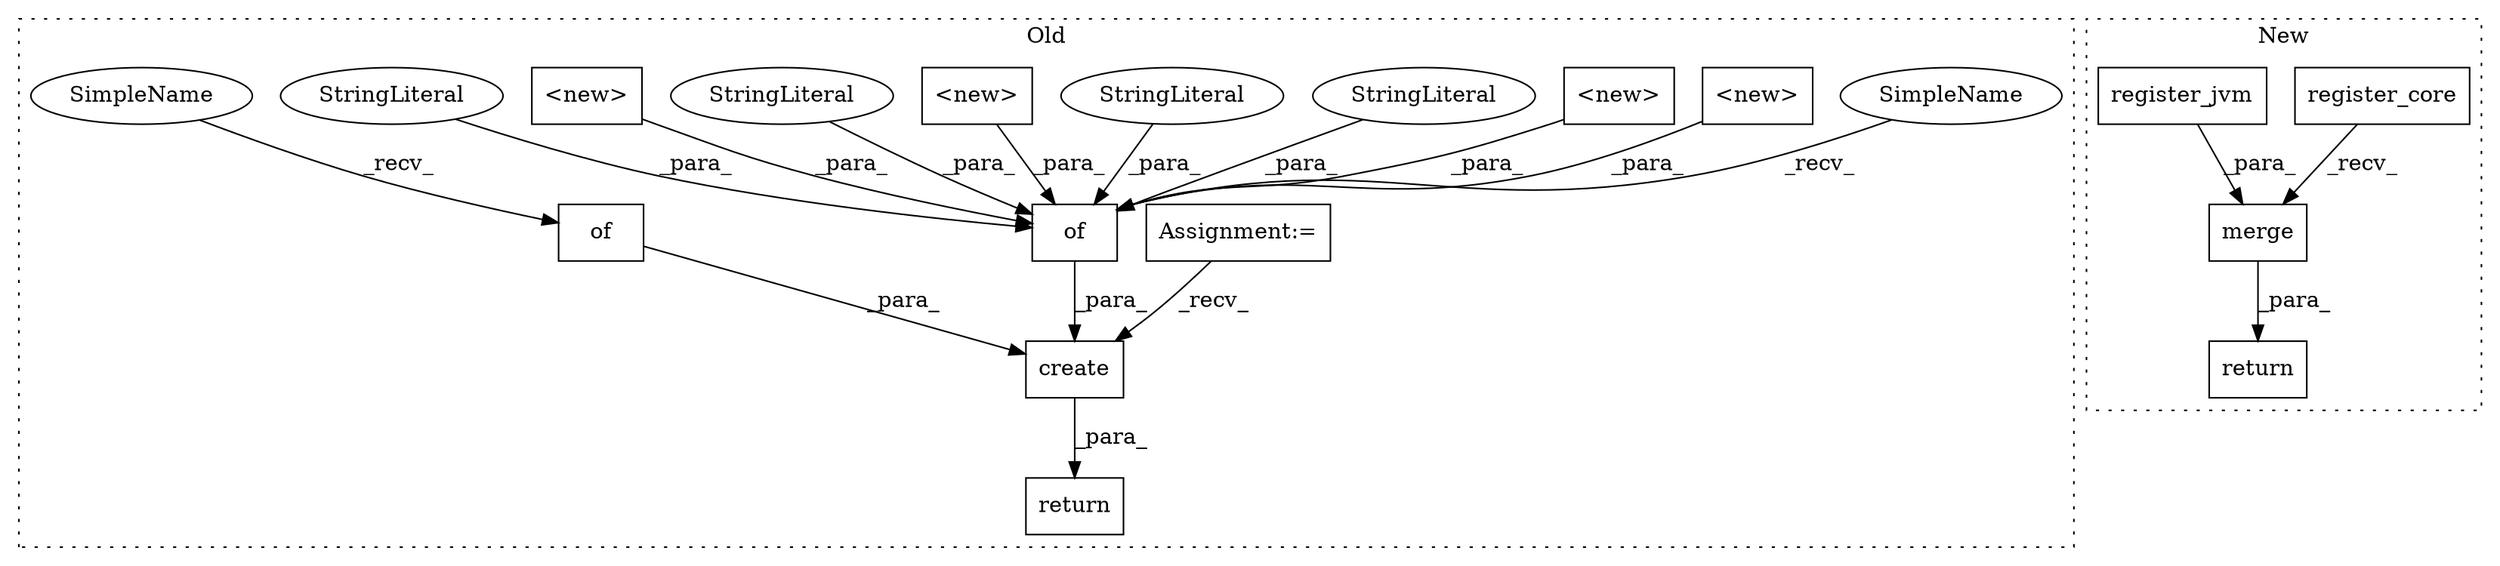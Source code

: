 digraph G {
subgraph cluster0 {
1 [label="<new>" a="14" s="1366" l="15" shape="box"];
4 [label="of" a="32" s="1240,1467" l="3,1" shape="box"];
5 [label="create" a="32" s="1157,1468" l="7,1" shape="box"];
6 [label="<new>" a="14" s="1257" l="16" shape="box"];
7 [label="StringLiteral" a="45" s="1405" l="11" shape="ellipse"];
8 [label="StringLiteral" a="45" s="1243" l="13" shape="ellipse"];
9 [label="Assignment:=" a="7" s="1111" l="16" shape="box"];
11 [label="return" a="41" s="1133" l="7" shape="box"];
12 [label="of" a="32" s="1206,1234" l="3,1" shape="box"];
13 [label="<new>" a="14" s="1392" l="12" shape="box"];
14 [label="StringLiteral" a="45" s="1382" l="9" shape="ellipse"];
15 [label="<new>" a="14" s="1449" l="18" shape="box"];
16 [label="StringLiteral" a="45" s="1353" l="12" shape="ellipse"];
18 [label="SimpleName" a="42" s="1202" l="3" shape="ellipse"];
19 [label="SimpleName" a="42" s="1236" l="3" shape="ellipse"];
label = "Old";
style="dotted";
}
subgraph cluster1 {
2 [label="register_core" a="32" s="739" l="15" shape="box"];
3 [label="merge" a="32" s="755,775" l="6,1" shape="box"];
10 [label="return" a="41" s="732" l="7" shape="box"];
17 [label="register_jvm" a="32" s="761" l="14" shape="box"];
label = "New";
style="dotted";
}
1 -> 4 [label="_para_"];
2 -> 3 [label="_recv_"];
3 -> 10 [label="_para_"];
4 -> 5 [label="_para_"];
5 -> 11 [label="_para_"];
6 -> 4 [label="_para_"];
7 -> 4 [label="_para_"];
8 -> 4 [label="_para_"];
9 -> 5 [label="_recv_"];
12 -> 5 [label="_para_"];
13 -> 4 [label="_para_"];
14 -> 4 [label="_para_"];
15 -> 4 [label="_para_"];
16 -> 4 [label="_para_"];
17 -> 3 [label="_para_"];
18 -> 12 [label="_recv_"];
19 -> 4 [label="_recv_"];
}